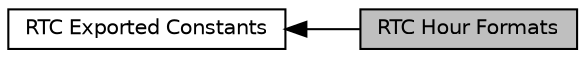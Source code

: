 digraph "RTC Hour Formats"
{
  edge [fontname="Helvetica",fontsize="10",labelfontname="Helvetica",labelfontsize="10"];
  node [fontname="Helvetica",fontsize="10",shape=record];
  rankdir=LR;
  Node0 [label="RTC Hour Formats",height=0.2,width=0.4,color="black", fillcolor="grey75", style="filled", fontcolor="black"];
  Node1 [label="RTC Exported Constants",height=0.2,width=0.4,color="black", fillcolor="white", style="filled",URL="$group___r_t_c___exported___constants.html"];
  Node1->Node0 [shape=plaintext, dir="back", style="solid"];
}

